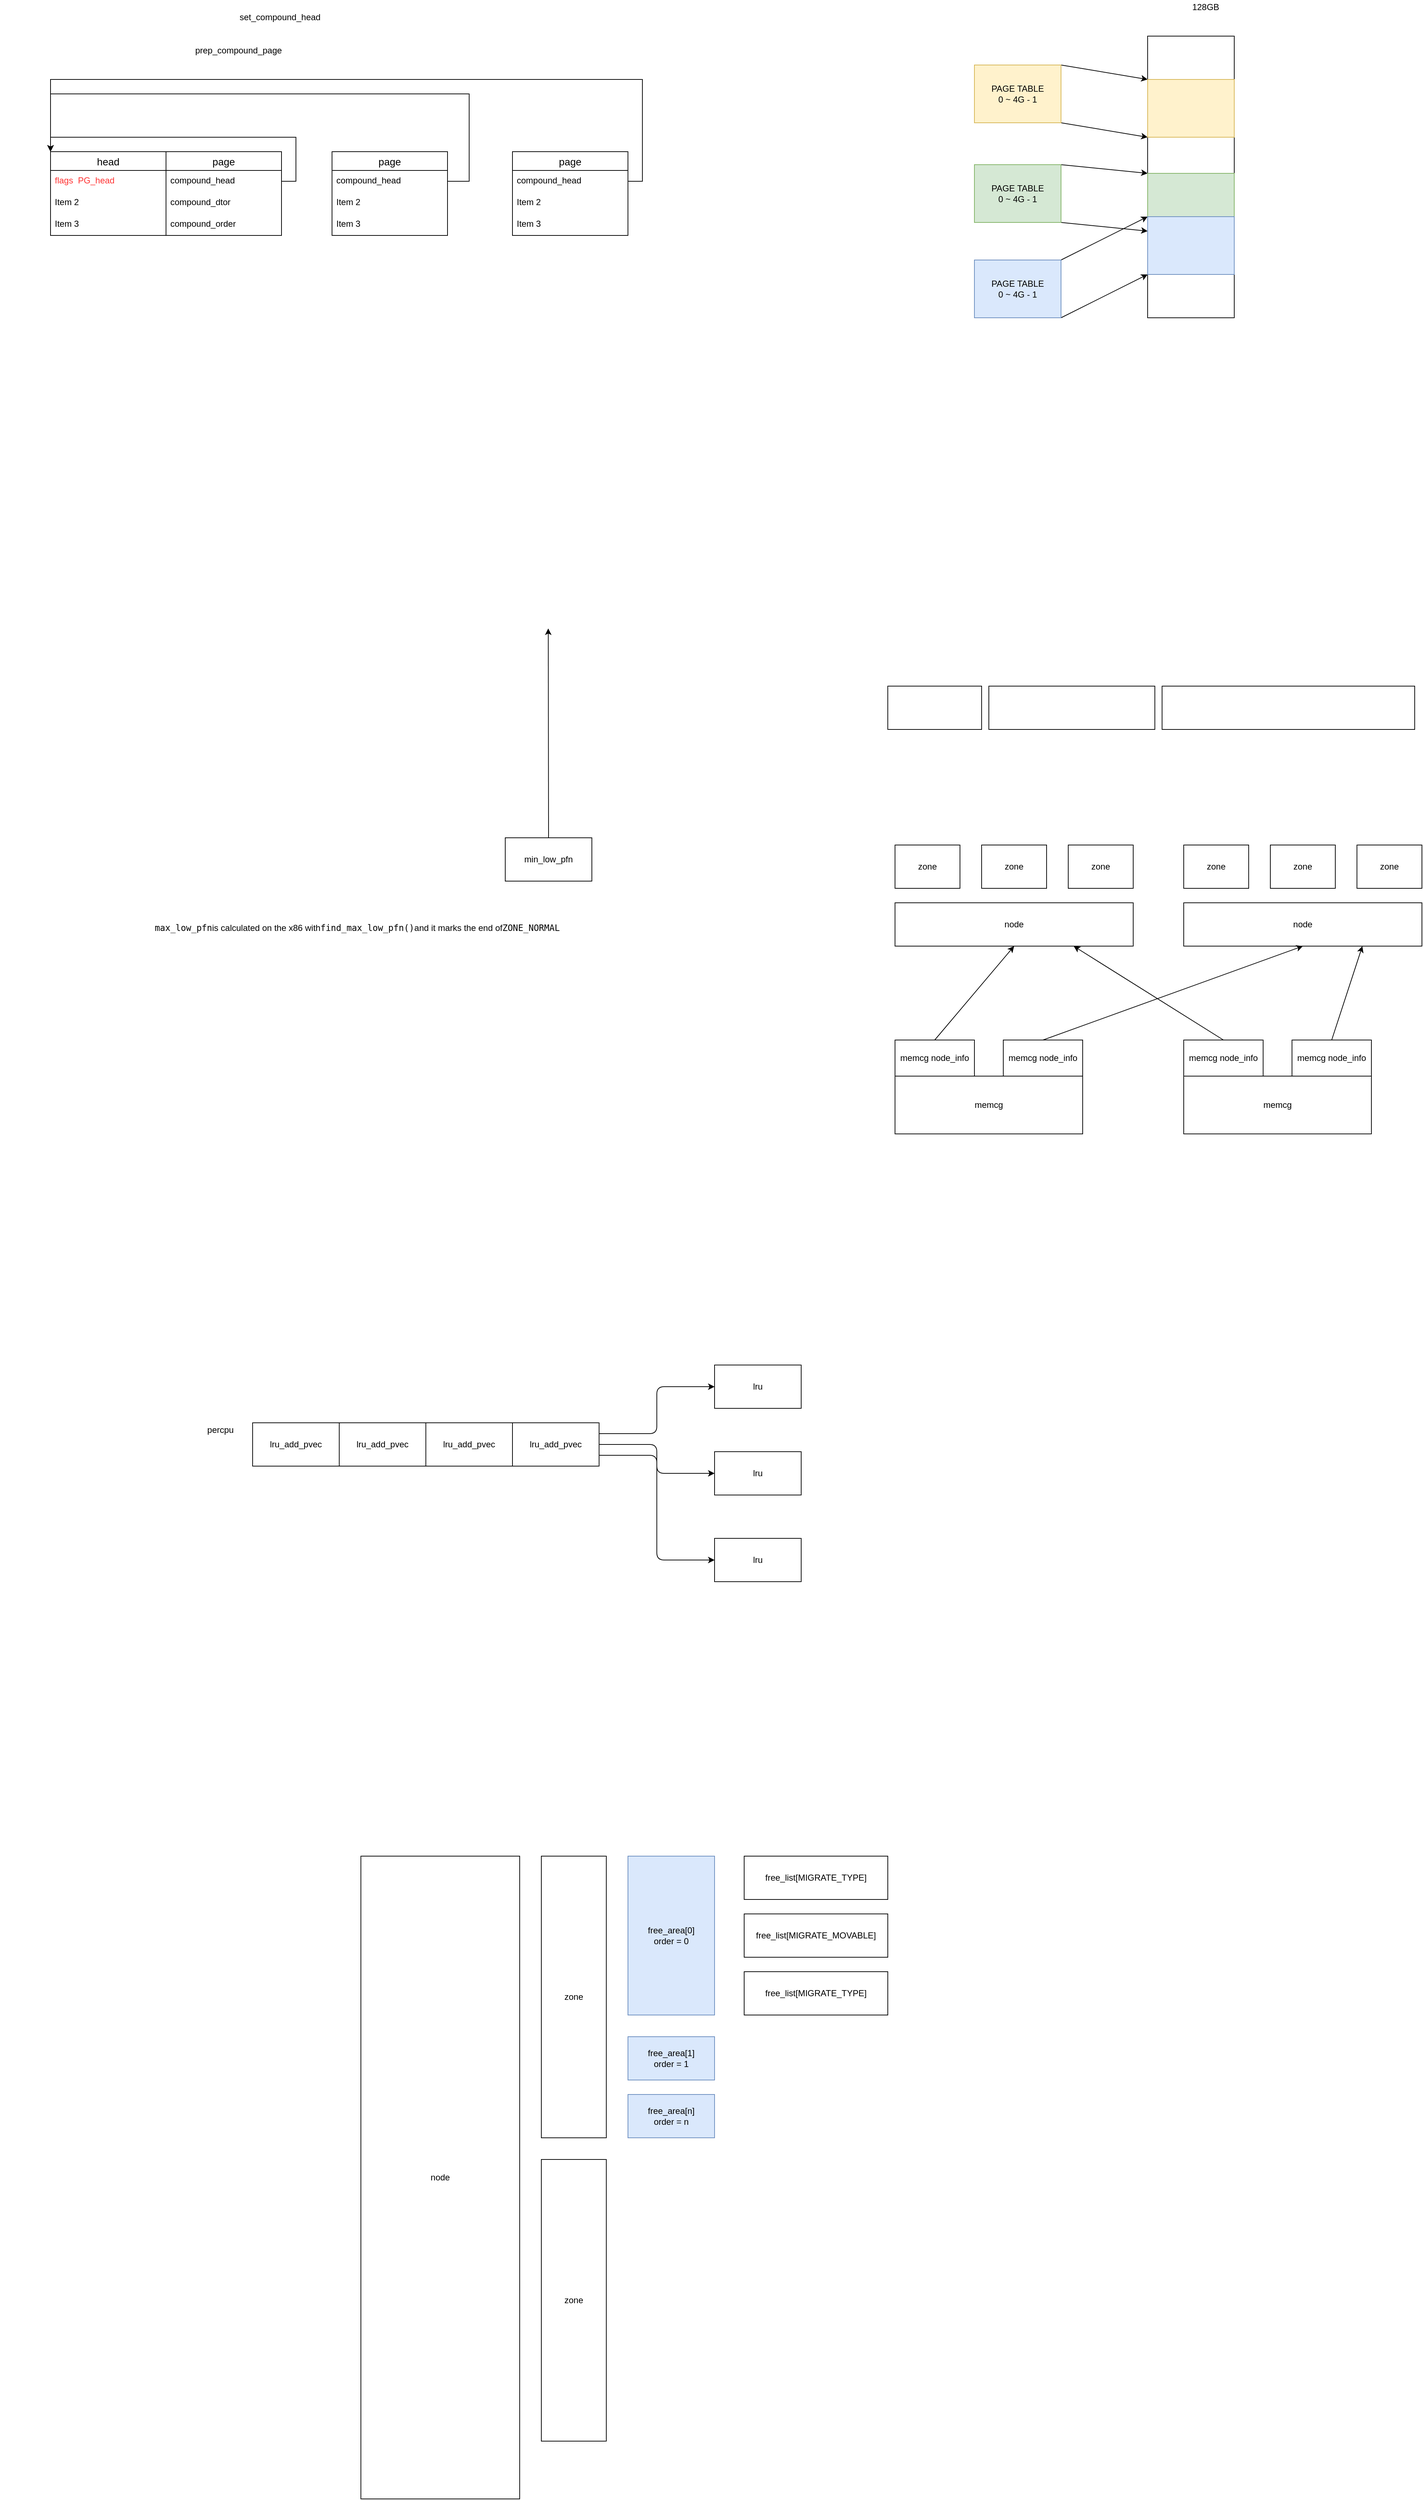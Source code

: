 <mxfile version="14.7.7" type="github">
  <diagram id="Go7IdS2tfrEwD5e2jAIt" name="Page-1">
    <mxGraphModel dx="2512" dy="1452" grid="1" gridSize="10" guides="1" tooltips="1" connect="1" arrows="1" fold="1" page="1" pageScale="1" pageWidth="827" pageHeight="1169" math="0" shadow="0">
      <root>
        <mxCell id="0" />
        <mxCell id="1" parent="0" />
        <mxCell id="x8GM6Wvq4Wci-8PxOIgB-4" value="head" style="swimlane;fontStyle=0;childLayout=stackLayout;horizontal=1;startSize=26;horizontalStack=0;resizeParent=1;resizeParentMax=0;resizeLast=0;collapsible=1;marginBottom=0;align=center;fontSize=14;" parent="1" vertex="1">
          <mxGeometry x="160" y="680" width="160" height="116" as="geometry" />
        </mxCell>
        <mxCell id="x8GM6Wvq4Wci-8PxOIgB-5" value="flags  PG_head" style="text;strokeColor=none;fillColor=none;spacingLeft=4;spacingRight=4;overflow=hidden;rotatable=0;points=[[0,0.5],[1,0.5]];portConstraint=eastwest;fontSize=12;fontColor=#FF3333;" parent="x8GM6Wvq4Wci-8PxOIgB-4" vertex="1">
          <mxGeometry y="26" width="160" height="30" as="geometry" />
        </mxCell>
        <mxCell id="x8GM6Wvq4Wci-8PxOIgB-6" value="Item 2" style="text;strokeColor=none;fillColor=none;spacingLeft=4;spacingRight=4;overflow=hidden;rotatable=0;points=[[0,0.5],[1,0.5]];portConstraint=eastwest;fontSize=12;" parent="x8GM6Wvq4Wci-8PxOIgB-4" vertex="1">
          <mxGeometry y="56" width="160" height="30" as="geometry" />
        </mxCell>
        <mxCell id="x8GM6Wvq4Wci-8PxOIgB-7" value="Item 3" style="text;strokeColor=none;fillColor=none;spacingLeft=4;spacingRight=4;overflow=hidden;rotatable=0;points=[[0,0.5],[1,0.5]];portConstraint=eastwest;fontSize=12;" parent="x8GM6Wvq4Wci-8PxOIgB-4" vertex="1">
          <mxGeometry y="86" width="160" height="30" as="geometry" />
        </mxCell>
        <mxCell id="x8GM6Wvq4Wci-8PxOIgB-8" value="page" style="swimlane;fontStyle=0;childLayout=stackLayout;horizontal=1;startSize=26;horizontalStack=0;resizeParent=1;resizeParentMax=0;resizeLast=0;collapsible=1;marginBottom=0;align=center;fontSize=14;" parent="1" vertex="1">
          <mxGeometry x="320" y="680" width="160" height="116" as="geometry" />
        </mxCell>
        <mxCell id="x8GM6Wvq4Wci-8PxOIgB-9" value="compound_head" style="text;strokeColor=none;fillColor=none;spacingLeft=4;spacingRight=4;overflow=hidden;rotatable=0;points=[[0,0.5],[1,0.5]];portConstraint=eastwest;fontSize=12;" parent="x8GM6Wvq4Wci-8PxOIgB-8" vertex="1">
          <mxGeometry y="26" width="160" height="30" as="geometry" />
        </mxCell>
        <mxCell id="x8GM6Wvq4Wci-8PxOIgB-10" value="compound_dtor" style="text;strokeColor=none;fillColor=none;spacingLeft=4;spacingRight=4;overflow=hidden;rotatable=0;points=[[0,0.5],[1,0.5]];portConstraint=eastwest;fontSize=12;" parent="x8GM6Wvq4Wci-8PxOIgB-8" vertex="1">
          <mxGeometry y="56" width="160" height="30" as="geometry" />
        </mxCell>
        <mxCell id="x8GM6Wvq4Wci-8PxOIgB-11" value="compound_order" style="text;strokeColor=none;fillColor=none;spacingLeft=4;spacingRight=4;overflow=hidden;rotatable=0;points=[[0,0.5],[1,0.5]];portConstraint=eastwest;fontSize=12;" parent="x8GM6Wvq4Wci-8PxOIgB-8" vertex="1">
          <mxGeometry y="86" width="160" height="30" as="geometry" />
        </mxCell>
        <mxCell id="x8GM6Wvq4Wci-8PxOIgB-13" value="page" style="swimlane;fontStyle=0;childLayout=stackLayout;horizontal=1;startSize=26;horizontalStack=0;resizeParent=1;resizeParentMax=0;resizeLast=0;collapsible=1;marginBottom=0;align=center;fontSize=14;" parent="1" vertex="1">
          <mxGeometry x="550" y="680" width="160" height="116" as="geometry" />
        </mxCell>
        <mxCell id="x8GM6Wvq4Wci-8PxOIgB-14" value="compound_head" style="text;strokeColor=none;fillColor=none;spacingLeft=4;spacingRight=4;overflow=hidden;rotatable=0;points=[[0,0.5],[1,0.5]];portConstraint=eastwest;fontSize=12;" parent="x8GM6Wvq4Wci-8PxOIgB-13" vertex="1">
          <mxGeometry y="26" width="160" height="30" as="geometry" />
        </mxCell>
        <mxCell id="x8GM6Wvq4Wci-8PxOIgB-15" value="Item 2" style="text;strokeColor=none;fillColor=none;spacingLeft=4;spacingRight=4;overflow=hidden;rotatable=0;points=[[0,0.5],[1,0.5]];portConstraint=eastwest;fontSize=12;" parent="x8GM6Wvq4Wci-8PxOIgB-13" vertex="1">
          <mxGeometry y="56" width="160" height="30" as="geometry" />
        </mxCell>
        <mxCell id="x8GM6Wvq4Wci-8PxOIgB-16" value="Item 3" style="text;strokeColor=none;fillColor=none;spacingLeft=4;spacingRight=4;overflow=hidden;rotatable=0;points=[[0,0.5],[1,0.5]];portConstraint=eastwest;fontSize=12;" parent="x8GM6Wvq4Wci-8PxOIgB-13" vertex="1">
          <mxGeometry y="86" width="160" height="30" as="geometry" />
        </mxCell>
        <mxCell id="x8GM6Wvq4Wci-8PxOIgB-12" style="edgeStyle=orthogonalEdgeStyle;rounded=0;orthogonalLoop=1;jettySize=auto;html=1;exitX=1;exitY=0.5;exitDx=0;exitDy=0;entryX=0;entryY=0;entryDx=0;entryDy=0;" parent="1" source="x8GM6Wvq4Wci-8PxOIgB-9" target="x8GM6Wvq4Wci-8PxOIgB-4" edge="1">
          <mxGeometry relative="1" as="geometry">
            <Array as="points">
              <mxPoint x="500" y="721" />
              <mxPoint x="500" y="660" />
              <mxPoint x="160" y="660" />
            </Array>
          </mxGeometry>
        </mxCell>
        <mxCell id="x8GM6Wvq4Wci-8PxOIgB-17" style="edgeStyle=orthogonalEdgeStyle;rounded=0;orthogonalLoop=1;jettySize=auto;html=1;exitX=1;exitY=0.5;exitDx=0;exitDy=0;entryX=0;entryY=0;entryDx=0;entryDy=0;" parent="1" source="x8GM6Wvq4Wci-8PxOIgB-14" target="x8GM6Wvq4Wci-8PxOIgB-4" edge="1">
          <mxGeometry relative="1" as="geometry">
            <Array as="points">
              <mxPoint x="740" y="721" />
              <mxPoint x="740" y="600" />
              <mxPoint x="160" y="600" />
            </Array>
          </mxGeometry>
        </mxCell>
        <mxCell id="x8GM6Wvq4Wci-8PxOIgB-18" value="page" style="swimlane;fontStyle=0;childLayout=stackLayout;horizontal=1;startSize=26;horizontalStack=0;resizeParent=1;resizeParentMax=0;resizeLast=0;collapsible=1;marginBottom=0;align=center;fontSize=14;" parent="1" vertex="1">
          <mxGeometry x="800" y="680" width="160" height="116" as="geometry" />
        </mxCell>
        <mxCell id="x8GM6Wvq4Wci-8PxOIgB-19" value="compound_head" style="text;strokeColor=none;fillColor=none;spacingLeft=4;spacingRight=4;overflow=hidden;rotatable=0;points=[[0,0.5],[1,0.5]];portConstraint=eastwest;fontSize=12;" parent="x8GM6Wvq4Wci-8PxOIgB-18" vertex="1">
          <mxGeometry y="26" width="160" height="30" as="geometry" />
        </mxCell>
        <mxCell id="x8GM6Wvq4Wci-8PxOIgB-20" value="Item 2" style="text;strokeColor=none;fillColor=none;spacingLeft=4;spacingRight=4;overflow=hidden;rotatable=0;points=[[0,0.5],[1,0.5]];portConstraint=eastwest;fontSize=12;" parent="x8GM6Wvq4Wci-8PxOIgB-18" vertex="1">
          <mxGeometry y="56" width="160" height="30" as="geometry" />
        </mxCell>
        <mxCell id="x8GM6Wvq4Wci-8PxOIgB-21" value="Item 3" style="text;strokeColor=none;fillColor=none;spacingLeft=4;spacingRight=4;overflow=hidden;rotatable=0;points=[[0,0.5],[1,0.5]];portConstraint=eastwest;fontSize=12;" parent="x8GM6Wvq4Wci-8PxOIgB-18" vertex="1">
          <mxGeometry y="86" width="160" height="30" as="geometry" />
        </mxCell>
        <mxCell id="x8GM6Wvq4Wci-8PxOIgB-22" style="edgeStyle=orthogonalEdgeStyle;rounded=0;orthogonalLoop=1;jettySize=auto;html=1;exitX=1;exitY=0.5;exitDx=0;exitDy=0;entryX=0;entryY=0;entryDx=0;entryDy=0;" parent="1" source="x8GM6Wvq4Wci-8PxOIgB-19" target="x8GM6Wvq4Wci-8PxOIgB-4" edge="1">
          <mxGeometry relative="1" as="geometry">
            <mxPoint x="970" y="590" as="targetPoint" />
            <Array as="points">
              <mxPoint x="980" y="721" />
              <mxPoint x="980" y="580" />
              <mxPoint x="160" y="580" />
            </Array>
          </mxGeometry>
        </mxCell>
        <mxCell id="x8GM6Wvq4Wci-8PxOIgB-23" value="set_compound_head" style="text;whiteSpace=wrap;html=1;" parent="1" vertex="1">
          <mxGeometry x="420" y="480" width="326" height="50" as="geometry" />
        </mxCell>
        <mxCell id="x8GM6Wvq4Wci-8PxOIgB-24" value="prep_compound_page" style="text;html=1;align=center;verticalAlign=middle;resizable=0;points=[];autosize=1;" parent="1" vertex="1">
          <mxGeometry x="350" y="530" width="140" height="20" as="geometry" />
        </mxCell>
        <mxCell id="x8GM6Wvq4Wci-8PxOIgB-28" value="128GB" style="text;html=1;align=center;verticalAlign=middle;resizable=0;points=[];autosize=1;fontColor=#000000;" parent="1" vertex="1">
          <mxGeometry x="1735" y="470" width="50" height="20" as="geometry" />
        </mxCell>
        <mxCell id="x8GM6Wvq4Wci-8PxOIgB-32" value="" style="rounded=0;whiteSpace=wrap;html=1;fontColor=#000000;" parent="1" vertex="1">
          <mxGeometry x="1680" y="520" width="120" height="390" as="geometry" />
        </mxCell>
        <mxCell id="x8GM6Wvq4Wci-8PxOIgB-37" style="rounded=0;orthogonalLoop=1;jettySize=auto;html=1;exitX=1;exitY=0;exitDx=0;exitDy=0;fontColor=#000000;entryX=0;entryY=0;entryDx=0;entryDy=0;" parent="1" source="x8GM6Wvq4Wci-8PxOIgB-34" target="x8GM6Wvq4Wci-8PxOIgB-39" edge="1">
          <mxGeometry relative="1" as="geometry">
            <mxPoint x="1670" y="550" as="targetPoint" />
          </mxGeometry>
        </mxCell>
        <mxCell id="x8GM6Wvq4Wci-8PxOIgB-38" style="edgeStyle=none;rounded=0;orthogonalLoop=1;jettySize=auto;html=1;exitX=1;exitY=1;exitDx=0;exitDy=0;entryX=0;entryY=1;entryDx=0;entryDy=0;fontColor=#000000;" parent="1" source="x8GM6Wvq4Wci-8PxOIgB-34" target="x8GM6Wvq4Wci-8PxOIgB-39" edge="1">
          <mxGeometry relative="1" as="geometry" />
        </mxCell>
        <mxCell id="x8GM6Wvq4Wci-8PxOIgB-34" value="PAGE TABLE &lt;br&gt;0 ~ 4G - 1" style="rounded=0;whiteSpace=wrap;html=1;fillColor=#fff2cc;strokeColor=#d6b656;" parent="1" vertex="1">
          <mxGeometry x="1440" y="560" width="120" height="80" as="geometry" />
        </mxCell>
        <mxCell id="x8GM6Wvq4Wci-8PxOIgB-41" style="edgeStyle=none;rounded=0;orthogonalLoop=1;jettySize=auto;html=1;exitX=1;exitY=0;exitDx=0;exitDy=0;entryX=0;entryY=0;entryDx=0;entryDy=0;fontColor=#000000;" parent="1" source="x8GM6Wvq4Wci-8PxOIgB-35" target="x8GM6Wvq4Wci-8PxOIgB-40" edge="1">
          <mxGeometry relative="1" as="geometry" />
        </mxCell>
        <mxCell id="x8GM6Wvq4Wci-8PxOIgB-42" style="edgeStyle=none;rounded=0;orthogonalLoop=1;jettySize=auto;html=1;exitX=1;exitY=1;exitDx=0;exitDy=0;entryX=0;entryY=1;entryDx=0;entryDy=0;fontColor=#000000;" parent="1" source="x8GM6Wvq4Wci-8PxOIgB-35" target="x8GM6Wvq4Wci-8PxOIgB-40" edge="1">
          <mxGeometry relative="1" as="geometry" />
        </mxCell>
        <mxCell id="x8GM6Wvq4Wci-8PxOIgB-35" value="PAGE TABLE &lt;br&gt;0 ~ 4G - 1" style="rounded=0;whiteSpace=wrap;html=1;fillColor=#d5e8d4;strokeColor=#82b366;" parent="1" vertex="1">
          <mxGeometry x="1440" y="698" width="120" height="80" as="geometry" />
        </mxCell>
        <mxCell id="x8GM6Wvq4Wci-8PxOIgB-44" style="edgeStyle=none;rounded=0;orthogonalLoop=1;jettySize=auto;html=1;exitX=1;exitY=0;exitDx=0;exitDy=0;entryX=0;entryY=0;entryDx=0;entryDy=0;fontColor=#000000;" parent="1" source="x8GM6Wvq4Wci-8PxOIgB-36" target="x8GM6Wvq4Wci-8PxOIgB-43" edge="1">
          <mxGeometry relative="1" as="geometry" />
        </mxCell>
        <mxCell id="x8GM6Wvq4Wci-8PxOIgB-45" style="edgeStyle=none;rounded=0;orthogonalLoop=1;jettySize=auto;html=1;exitX=1;exitY=1;exitDx=0;exitDy=0;entryX=0;entryY=1;entryDx=0;entryDy=0;fontColor=#000000;" parent="1" source="x8GM6Wvq4Wci-8PxOIgB-36" target="x8GM6Wvq4Wci-8PxOIgB-43" edge="1">
          <mxGeometry relative="1" as="geometry" />
        </mxCell>
        <mxCell id="x8GM6Wvq4Wci-8PxOIgB-36" value="PAGE TABLE &lt;br&gt;0 ~ 4G - 1" style="rounded=0;whiteSpace=wrap;html=1;fillColor=#dae8fc;strokeColor=#6c8ebf;" parent="1" vertex="1">
          <mxGeometry x="1440" y="830" width="120" height="80" as="geometry" />
        </mxCell>
        <mxCell id="x8GM6Wvq4Wci-8PxOIgB-39" value="" style="rounded=0;whiteSpace=wrap;html=1;fillColor=#fff2cc;strokeColor=#d6b656;" parent="1" vertex="1">
          <mxGeometry x="1680" y="580" width="120" height="80" as="geometry" />
        </mxCell>
        <mxCell id="x8GM6Wvq4Wci-8PxOIgB-40" value="" style="rounded=0;whiteSpace=wrap;html=1;fillColor=#d5e8d4;strokeColor=#82b366;" parent="1" vertex="1">
          <mxGeometry x="1680" y="710" width="120" height="80" as="geometry" />
        </mxCell>
        <mxCell id="x8GM6Wvq4Wci-8PxOIgB-43" value="" style="rounded=0;whiteSpace=wrap;html=1;fillColor=#dae8fc;strokeColor=#6c8ebf;" parent="1" vertex="1">
          <mxGeometry x="1680" y="770" width="120" height="80" as="geometry" />
        </mxCell>
        <mxCell id="JCCm0V49bWJslk0ixoU2-1" value="" style="shape=image;imageAspect=0;aspect=fixed;verticalLabelPosition=bottom;verticalAlign=top;image=https://notes.shichao.io/utlk/figure_2-13.png;" vertex="1" parent="1">
          <mxGeometry x="90" y="1120" width="900" height="396" as="geometry" />
        </mxCell>
        <mxCell id="JCCm0V49bWJslk0ixoU2-2" value="" style="endArrow=classic;html=1;entryX=0.844;entryY=0.556;entryPerimeter=0;" edge="1" parent="1" target="JCCm0V49bWJslk0ixoU2-1">
          <mxGeometry width="50" height="50" relative="1" as="geometry">
            <mxPoint x="850" y="1630" as="sourcePoint" />
            <mxPoint x="790" y="1360" as="targetPoint" />
          </mxGeometry>
        </mxCell>
        <mxCell id="JCCm0V49bWJslk0ixoU2-3" value="&lt;span&gt;min_low_pfn&lt;/span&gt;" style="rounded=0;whiteSpace=wrap;html=1;" vertex="1" parent="1">
          <mxGeometry x="790" y="1630" width="120" height="60" as="geometry" />
        </mxCell>
        <mxCell id="JCCm0V49bWJslk0ixoU2-4" value="&lt;tt&gt;max_low_pfn&lt;/tt&gt;&lt;span&gt;is calculated on the x86 with&lt;/span&gt;&lt;tt&gt;find_max_low_pfn()&lt;/tt&gt;&lt;span&gt;and it marks the end of&lt;/span&gt;&lt;tt&gt;ZONE_NORMAL&lt;/tt&gt;" style="text;html=1;strokeColor=none;fillColor=none;align=center;verticalAlign=middle;whiteSpace=wrap;rounded=0;" vertex="1" parent="1">
          <mxGeometry x="200" y="1700" width="770" height="110" as="geometry" />
        </mxCell>
        <mxCell id="JCCm0V49bWJslk0ixoU2-5" value="" style="rounded=0;whiteSpace=wrap;html=1;" vertex="1" parent="1">
          <mxGeometry x="1320" y="1420" width="130" height="60" as="geometry" />
        </mxCell>
        <mxCell id="JCCm0V49bWJslk0ixoU2-6" value="node" style="rounded=0;whiteSpace=wrap;html=1;" vertex="1" parent="1">
          <mxGeometry x="1330" y="1720" width="330" height="60" as="geometry" />
        </mxCell>
        <mxCell id="JCCm0V49bWJslk0ixoU2-7" value="node" style="rounded=0;whiteSpace=wrap;html=1;" vertex="1" parent="1">
          <mxGeometry x="1730" y="1720" width="330" height="60" as="geometry" />
        </mxCell>
        <mxCell id="JCCm0V49bWJslk0ixoU2-8" value="" style="rounded=0;whiteSpace=wrap;html=1;" vertex="1" parent="1">
          <mxGeometry x="1460" y="1420" width="230" height="60" as="geometry" />
        </mxCell>
        <mxCell id="JCCm0V49bWJslk0ixoU2-9" value="" style="rounded=0;whiteSpace=wrap;html=1;" vertex="1" parent="1">
          <mxGeometry x="1700" y="1420" width="350" height="60" as="geometry" />
        </mxCell>
        <mxCell id="JCCm0V49bWJslk0ixoU2-10" value="zone" style="rounded=0;whiteSpace=wrap;html=1;" vertex="1" parent="1">
          <mxGeometry x="1330" y="1640" width="90" height="60" as="geometry" />
        </mxCell>
        <mxCell id="JCCm0V49bWJslk0ixoU2-11" value="zone" style="rounded=0;whiteSpace=wrap;html=1;" vertex="1" parent="1">
          <mxGeometry x="1450" y="1640" width="90" height="60" as="geometry" />
        </mxCell>
        <mxCell id="JCCm0V49bWJslk0ixoU2-12" value="zone" style="rounded=0;whiteSpace=wrap;html=1;" vertex="1" parent="1">
          <mxGeometry x="1570" y="1640" width="90" height="60" as="geometry" />
        </mxCell>
        <mxCell id="JCCm0V49bWJslk0ixoU2-13" value="zone" style="rounded=0;whiteSpace=wrap;html=1;" vertex="1" parent="1">
          <mxGeometry x="1730" y="1640" width="90" height="60" as="geometry" />
        </mxCell>
        <mxCell id="JCCm0V49bWJslk0ixoU2-14" value="zone" style="rounded=0;whiteSpace=wrap;html=1;" vertex="1" parent="1">
          <mxGeometry x="1850" y="1640" width="90" height="60" as="geometry" />
        </mxCell>
        <mxCell id="JCCm0V49bWJslk0ixoU2-15" value="zone" style="rounded=0;whiteSpace=wrap;html=1;" vertex="1" parent="1">
          <mxGeometry x="1970" y="1640" width="90" height="60" as="geometry" />
        </mxCell>
        <mxCell id="JCCm0V49bWJslk0ixoU2-16" value="memcg" style="rounded=0;whiteSpace=wrap;html=1;" vertex="1" parent="1">
          <mxGeometry x="1330" y="1960" width="260" height="80" as="geometry" />
        </mxCell>
        <mxCell id="JCCm0V49bWJslk0ixoU2-17" style="edgeStyle=none;rounded=0;orthogonalLoop=1;jettySize=auto;html=1;exitX=0.5;exitY=0;exitDx=0;exitDy=0;entryX=0.5;entryY=1;entryDx=0;entryDy=0;" edge="1" parent="1" source="JCCm0V49bWJslk0ixoU2-18" target="JCCm0V49bWJslk0ixoU2-6">
          <mxGeometry relative="1" as="geometry" />
        </mxCell>
        <mxCell id="JCCm0V49bWJslk0ixoU2-18" value="memcg node_info" style="rounded=0;whiteSpace=wrap;html=1;" vertex="1" parent="1">
          <mxGeometry x="1330" y="1910" width="110" height="50" as="geometry" />
        </mxCell>
        <mxCell id="JCCm0V49bWJslk0ixoU2-19" style="edgeStyle=none;rounded=0;orthogonalLoop=1;jettySize=auto;html=1;exitX=0.5;exitY=0;exitDx=0;exitDy=0;entryX=0.5;entryY=1;entryDx=0;entryDy=0;" edge="1" parent="1" source="JCCm0V49bWJslk0ixoU2-20" target="JCCm0V49bWJslk0ixoU2-7">
          <mxGeometry relative="1" as="geometry" />
        </mxCell>
        <mxCell id="JCCm0V49bWJslk0ixoU2-20" value="memcg node_info" style="rounded=0;whiteSpace=wrap;html=1;" vertex="1" parent="1">
          <mxGeometry x="1480" y="1910" width="110" height="50" as="geometry" />
        </mxCell>
        <mxCell id="JCCm0V49bWJslk0ixoU2-21" value="memcg" style="rounded=0;whiteSpace=wrap;html=1;" vertex="1" parent="1">
          <mxGeometry x="1730" y="1960" width="260" height="80" as="geometry" />
        </mxCell>
        <mxCell id="JCCm0V49bWJslk0ixoU2-22" style="edgeStyle=none;rounded=0;orthogonalLoop=1;jettySize=auto;html=1;exitX=0.5;exitY=0;exitDx=0;exitDy=0;entryX=0.75;entryY=1;entryDx=0;entryDy=0;" edge="1" parent="1" source="JCCm0V49bWJslk0ixoU2-23" target="JCCm0V49bWJslk0ixoU2-6">
          <mxGeometry relative="1" as="geometry" />
        </mxCell>
        <mxCell id="JCCm0V49bWJslk0ixoU2-23" value="memcg node_info" style="rounded=0;whiteSpace=wrap;html=1;" vertex="1" parent="1">
          <mxGeometry x="1730" y="1910" width="110" height="50" as="geometry" />
        </mxCell>
        <mxCell id="JCCm0V49bWJslk0ixoU2-24" style="edgeStyle=none;rounded=0;orthogonalLoop=1;jettySize=auto;html=1;exitX=0.5;exitY=0;exitDx=0;exitDy=0;entryX=0.75;entryY=1;entryDx=0;entryDy=0;" edge="1" parent="1" source="JCCm0V49bWJslk0ixoU2-25" target="JCCm0V49bWJslk0ixoU2-7">
          <mxGeometry relative="1" as="geometry" />
        </mxCell>
        <mxCell id="JCCm0V49bWJslk0ixoU2-25" value="memcg node_info" style="rounded=0;whiteSpace=wrap;html=1;" vertex="1" parent="1">
          <mxGeometry x="1880" y="1910" width="110" height="50" as="geometry" />
        </mxCell>
        <mxCell id="JCCm0V49bWJslk0ixoU2-26" value="lru" style="rounded=0;whiteSpace=wrap;html=1;" vertex="1" parent="1">
          <mxGeometry x="1080" y="2360" width="120" height="60" as="geometry" />
        </mxCell>
        <mxCell id="JCCm0V49bWJslk0ixoU2-27" value="lru" style="rounded=0;whiteSpace=wrap;html=1;" vertex="1" parent="1">
          <mxGeometry x="1080" y="2480" width="120" height="60" as="geometry" />
        </mxCell>
        <mxCell id="JCCm0V49bWJslk0ixoU2-28" value="lru" style="rounded=0;whiteSpace=wrap;html=1;" vertex="1" parent="1">
          <mxGeometry x="1080" y="2600" width="120" height="60" as="geometry" />
        </mxCell>
        <mxCell id="JCCm0V49bWJslk0ixoU2-29" value="lru_add_pvec" style="rounded=0;whiteSpace=wrap;html=1;" vertex="1" parent="1">
          <mxGeometry x="560" y="2440" width="120" height="60" as="geometry" />
        </mxCell>
        <mxCell id="JCCm0V49bWJslk0ixoU2-30" value="lru_add_pvec" style="rounded=0;whiteSpace=wrap;html=1;" vertex="1" parent="1">
          <mxGeometry x="680" y="2440" width="120" height="60" as="geometry" />
        </mxCell>
        <mxCell id="JCCm0V49bWJslk0ixoU2-31" value="lru_add_pvec" style="rounded=0;whiteSpace=wrap;html=1;" vertex="1" parent="1">
          <mxGeometry x="800" y="2440" width="120" height="60" as="geometry" />
        </mxCell>
        <mxCell id="JCCm0V49bWJslk0ixoU2-32" value="lru_add_pvec" style="rounded=0;whiteSpace=wrap;html=1;" vertex="1" parent="1">
          <mxGeometry x="440" y="2440" width="120" height="60" as="geometry" />
        </mxCell>
        <mxCell id="JCCm0V49bWJslk0ixoU2-33" value="percpu" style="text;html=1;align=center;verticalAlign=middle;resizable=0;points=[];autosize=1;strokeColor=none;" vertex="1" parent="1">
          <mxGeometry x="370" y="2440" width="50" height="20" as="geometry" />
        </mxCell>
        <mxCell id="JCCm0V49bWJslk0ixoU2-35" value="" style="edgeStyle=elbowEdgeStyle;elbow=horizontal;endArrow=classic;html=1;exitX=1;exitY=0.25;exitDx=0;exitDy=0;entryX=0;entryY=0.5;entryDx=0;entryDy=0;" edge="1" parent="1" source="JCCm0V49bWJslk0ixoU2-31" target="JCCm0V49bWJslk0ixoU2-26">
          <mxGeometry width="50" height="50" relative="1" as="geometry">
            <mxPoint x="970" y="2470" as="sourcePoint" />
            <mxPoint x="1020" y="2420" as="targetPoint" />
          </mxGeometry>
        </mxCell>
        <mxCell id="JCCm0V49bWJslk0ixoU2-36" value="" style="edgeStyle=elbowEdgeStyle;elbow=horizontal;endArrow=classic;html=1;exitX=1;exitY=0.5;exitDx=0;exitDy=0;entryX=0;entryY=0.5;entryDx=0;entryDy=0;" edge="1" parent="1" source="JCCm0V49bWJslk0ixoU2-31" target="JCCm0V49bWJslk0ixoU2-27">
          <mxGeometry width="50" height="50" relative="1" as="geometry">
            <mxPoint x="970" y="2610" as="sourcePoint" />
            <mxPoint x="1020" y="2560" as="targetPoint" />
          </mxGeometry>
        </mxCell>
        <mxCell id="JCCm0V49bWJslk0ixoU2-37" value="" style="edgeStyle=elbowEdgeStyle;elbow=horizontal;endArrow=classic;html=1;exitX=1;exitY=0.75;exitDx=0;exitDy=0;entryX=0;entryY=0.5;entryDx=0;entryDy=0;" edge="1" parent="1" source="JCCm0V49bWJslk0ixoU2-31" target="JCCm0V49bWJslk0ixoU2-28">
          <mxGeometry width="50" height="50" relative="1" as="geometry">
            <mxPoint x="960" y="2610" as="sourcePoint" />
            <mxPoint x="1010" y="2560" as="targetPoint" />
          </mxGeometry>
        </mxCell>
        <mxCell id="JCCm0V49bWJslk0ixoU2-38" value="node" style="rounded=0;whiteSpace=wrap;html=1;" vertex="1" parent="1">
          <mxGeometry x="590" y="3040" width="220" height="890" as="geometry" />
        </mxCell>
        <mxCell id="JCCm0V49bWJslk0ixoU2-42" value="zone" style="rounded=0;whiteSpace=wrap;html=1;" vertex="1" parent="1">
          <mxGeometry x="840" y="3040" width="90" height="390" as="geometry" />
        </mxCell>
        <mxCell id="JCCm0V49bWJslk0ixoU2-46" value="free_area[0]&lt;br&gt;order = 0" style="whiteSpace=wrap;html=1;fillColor=#dae8fc;strokeColor=#6c8ebf;" vertex="1" parent="1">
          <mxGeometry x="960" y="3040" width="120" height="220" as="geometry" />
        </mxCell>
        <mxCell id="JCCm0V49bWJslk0ixoU2-48" value="free_area[1]&lt;br&gt;order = 1" style="whiteSpace=wrap;html=1;fillColor=#dae8fc;strokeColor=#6c8ebf;" vertex="1" parent="1">
          <mxGeometry x="960" y="3290" width="120" height="60" as="geometry" />
        </mxCell>
        <mxCell id="JCCm0V49bWJslk0ixoU2-49" value="free_area[n]&lt;br&gt;order = n" style="whiteSpace=wrap;html=1;fillColor=#dae8fc;strokeColor=#6c8ebf;" vertex="1" parent="1">
          <mxGeometry x="960" y="3370" width="120" height="60" as="geometry" />
        </mxCell>
        <mxCell id="JCCm0V49bWJslk0ixoU2-50" value="free_list[MIGRATE_TYPE]" style="whiteSpace=wrap;html=1;" vertex="1" parent="1">
          <mxGeometry x="1121" y="3040" width="199" height="60" as="geometry" />
        </mxCell>
        <mxCell id="JCCm0V49bWJslk0ixoU2-52" value="free_list[MIGRATE_MOVABLE]" style="whiteSpace=wrap;html=1;" vertex="1" parent="1">
          <mxGeometry x="1121" y="3120" width="199" height="60" as="geometry" />
        </mxCell>
        <mxCell id="JCCm0V49bWJslk0ixoU2-53" value="free_list[MIGRATE_TYPE]" style="whiteSpace=wrap;html=1;" vertex="1" parent="1">
          <mxGeometry x="1121" y="3200" width="199" height="60" as="geometry" />
        </mxCell>
        <mxCell id="JCCm0V49bWJslk0ixoU2-54" value="zone" style="rounded=0;whiteSpace=wrap;html=1;" vertex="1" parent="1">
          <mxGeometry x="840" y="3460" width="90" height="390" as="geometry" />
        </mxCell>
      </root>
    </mxGraphModel>
  </diagram>
</mxfile>
